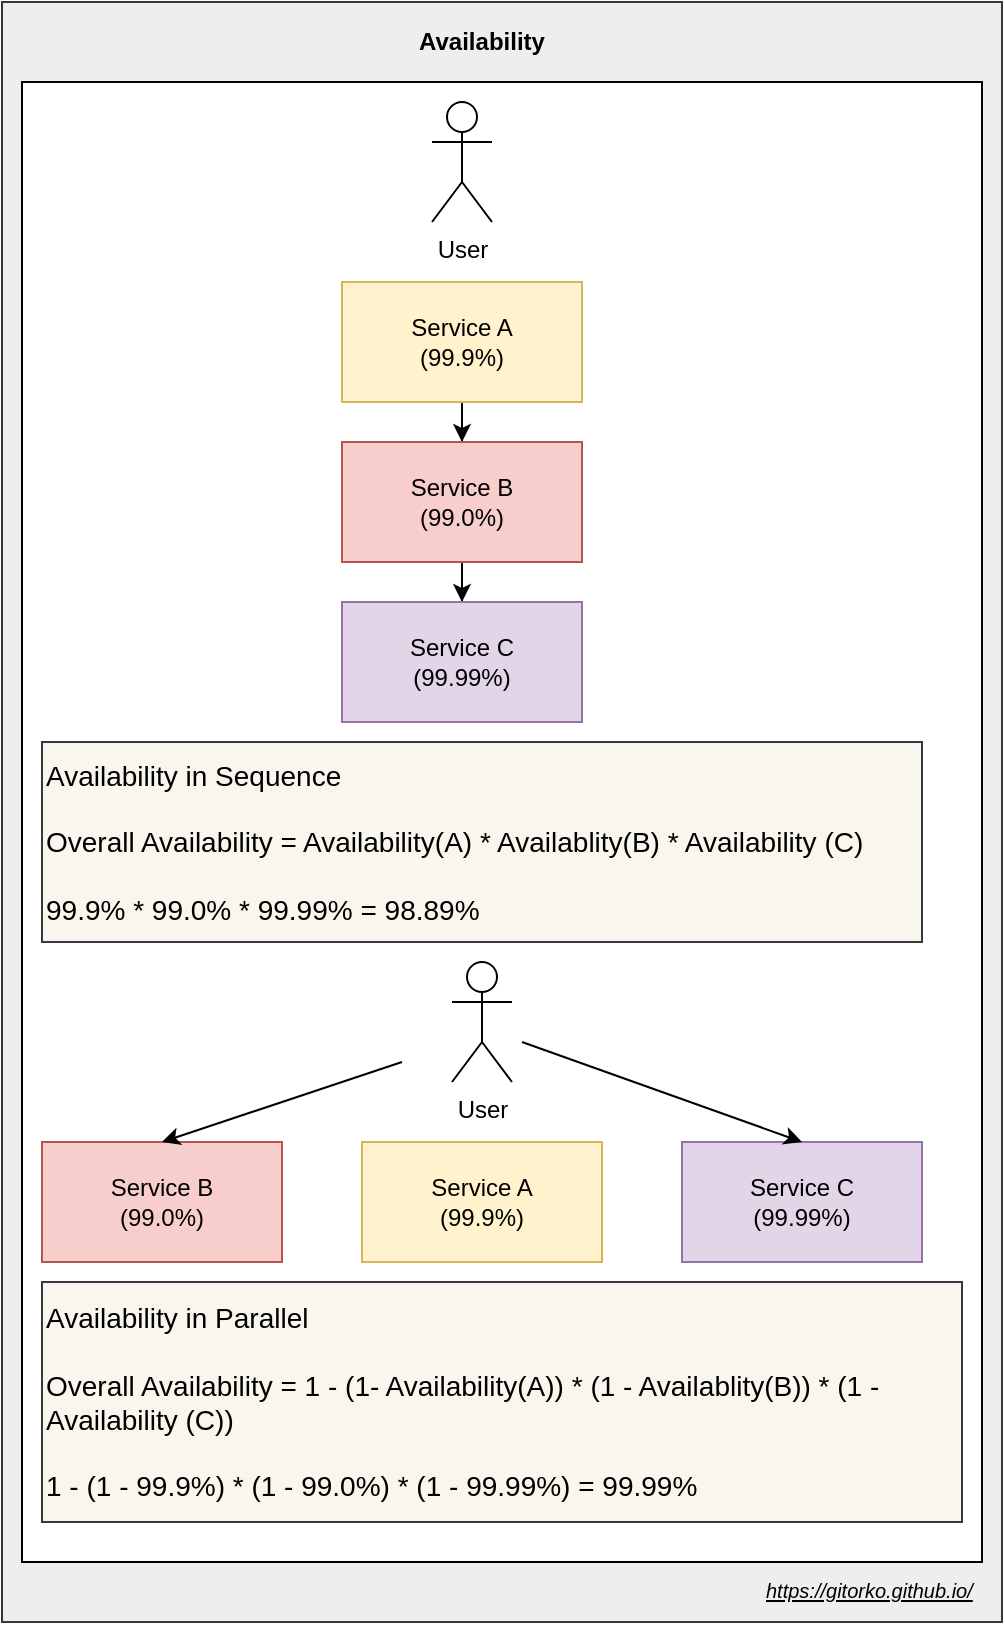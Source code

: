 <mxfile version="12.6.5" type="device"><diagram id="gA46wVNar-Uf74BJI9fu" name="Page-1"><mxGraphModel dx="1106" dy="852" grid="1" gridSize="10" guides="1" tooltips="1" connect="1" arrows="1" fold="1" page="1" pageScale="1" pageWidth="500" pageHeight="1200" math="0" shadow="0"><root><mxCell id="0"/><mxCell id="1" parent="0"/><mxCell id="ztEtVv_o1G6KOS6KlFAZ-18" value="" style="rounded=0;whiteSpace=wrap;html=1;strokeColor=#36393d;fillColor=#eeeeee;" parent="1" vertex="1"><mxGeometry x="30" y="110" width="500" height="810" as="geometry"/></mxCell><mxCell id="ztEtVv_o1G6KOS6KlFAZ-16" value="" style="rounded=0;whiteSpace=wrap;html=1;strokeColor=#000000;fillColor=#ffffff;" parent="1" vertex="1"><mxGeometry x="40" y="150" width="480" height="740" as="geometry"/></mxCell><mxCell id="ztEtVv_o1G6KOS6KlFAZ-3" value="" style="edgeStyle=orthogonalEdgeStyle;rounded=0;orthogonalLoop=1;jettySize=auto;html=1;" parent="1" source="ztEtVv_o1G6KOS6KlFAZ-1" target="ztEtVv_o1G6KOS6KlFAZ-2" edge="1"><mxGeometry relative="1" as="geometry"/></mxCell><mxCell id="ztEtVv_o1G6KOS6KlFAZ-1" value="Service A&lt;br&gt;(99.9%)" style="rounded=0;whiteSpace=wrap;html=1;fillColor=#fff2cc;strokeColor=#d6b656;" parent="1" vertex="1"><mxGeometry x="200" y="250" width="120" height="60" as="geometry"/></mxCell><mxCell id="ztEtVv_o1G6KOS6KlFAZ-5" value="" style="edgeStyle=orthogonalEdgeStyle;rounded=0;orthogonalLoop=1;jettySize=auto;html=1;" parent="1" source="ztEtVv_o1G6KOS6KlFAZ-2" target="ztEtVv_o1G6KOS6KlFAZ-4" edge="1"><mxGeometry relative="1" as="geometry"/></mxCell><mxCell id="ztEtVv_o1G6KOS6KlFAZ-2" value="Service B&lt;br&gt;(99.0%)" style="rounded=0;whiteSpace=wrap;html=1;fillColor=#f8cecc;strokeColor=#b85450;" parent="1" vertex="1"><mxGeometry x="200" y="330" width="120" height="60" as="geometry"/></mxCell><mxCell id="ztEtVv_o1G6KOS6KlFAZ-4" value="Service C&lt;br&gt;(99.99%)" style="rounded=0;whiteSpace=wrap;html=1;fillColor=#e1d5e7;strokeColor=#9673a6;" parent="1" vertex="1"><mxGeometry x="200" y="410" width="120" height="60" as="geometry"/></mxCell><mxCell id="ztEtVv_o1G6KOS6KlFAZ-6" value="User" style="shape=umlActor;verticalLabelPosition=bottom;labelBackgroundColor=#ffffff;verticalAlign=top;html=1;outlineConnect=0;" parent="1" vertex="1"><mxGeometry x="245" y="160" width="30" height="60" as="geometry"/></mxCell><mxCell id="ztEtVv_o1G6KOS6KlFAZ-8" value="&lt;font style=&quot;font-size: 14px&quot;&gt;Availability in Sequence&lt;br&gt;&lt;br&gt;Overall Availability = Availability(A) * Availablity(B) * Availability (C)&lt;br&gt;&lt;br&gt;99.9% * 99.0% * 99.99% = 98.89%&lt;/font&gt;" style="text;html=1;strokeColor=#36393d;fillColor=#f9f7ed;align=left;verticalAlign=middle;whiteSpace=wrap;rounded=0;fontStyle=0" parent="1" vertex="1"><mxGeometry x="50" y="480" width="440" height="100" as="geometry"/></mxCell><mxCell id="ztEtVv_o1G6KOS6KlFAZ-9" value="User" style="shape=umlActor;verticalLabelPosition=bottom;labelBackgroundColor=#ffffff;verticalAlign=top;html=1;outlineConnect=0;" parent="1" vertex="1"><mxGeometry x="255" y="590" width="30" height="60" as="geometry"/></mxCell><mxCell id="ztEtVv_o1G6KOS6KlFAZ-10" value="Service A&lt;br&gt;(99.9%)" style="rounded=0;whiteSpace=wrap;html=1;fillColor=#fff2cc;strokeColor=#d6b656;" parent="1" vertex="1"><mxGeometry x="210" y="680" width="120" height="60" as="geometry"/></mxCell><mxCell id="ztEtVv_o1G6KOS6KlFAZ-11" value="Service B&lt;br&gt;(99.0%)" style="rounded=0;whiteSpace=wrap;html=1;fillColor=#f8cecc;strokeColor=#b85450;" parent="1" vertex="1"><mxGeometry x="50" y="680" width="120" height="60" as="geometry"/></mxCell><mxCell id="ztEtVv_o1G6KOS6KlFAZ-12" value="Service C&lt;br&gt;(99.99%)" style="rounded=0;whiteSpace=wrap;html=1;fillColor=#e1d5e7;strokeColor=#9673a6;" parent="1" vertex="1"><mxGeometry x="370" y="680" width="120" height="60" as="geometry"/></mxCell><mxCell id="ztEtVv_o1G6KOS6KlFAZ-15" value="&lt;font style=&quot;font-size: 14px&quot;&gt;Availability in Parallel&lt;br&gt;&lt;br&gt;Overall Availability = 1 - (1- Availability(A)) * (1 - Availablity(B)) * (1 - Availability (C))&lt;br&gt;&lt;br&gt;1 - (1 - 99.9%) * (1 - 99.0%) * (1 - 99.99%) = 99.99%&lt;/font&gt;" style="text;html=1;strokeColor=#36393d;fillColor=#f9f7ed;align=left;verticalAlign=middle;whiteSpace=wrap;rounded=0;fontStyle=0" parent="1" vertex="1"><mxGeometry x="50" y="750" width="460" height="120" as="geometry"/></mxCell><UserObject label="&lt;i&gt;&lt;u&gt;&lt;font style=&quot;font-size: 10px&quot;&gt;https://gitorko.github.io/&lt;/font&gt;&lt;/u&gt;&lt;/i&gt;" link="https://gitorko.github.io/" id="ztEtVv_o1G6KOS6KlFAZ-19"><mxCell style="text;html=1;" parent="1" vertex="1"><mxGeometry x="410" y="890" width="110" height="30" as="geometry"/></mxCell></UserObject><mxCell id="ztEtVv_o1G6KOS6KlFAZ-20" value="Availability" style="text;html=1;strokeColor=none;fillColor=none;align=center;verticalAlign=middle;whiteSpace=wrap;rounded=0;fontStyle=1" parent="1" vertex="1"><mxGeometry x="220" y="120" width="100" height="20" as="geometry"/></mxCell><mxCell id="BvuF2j3634MiGP-k3BG0-2" value="" style="endArrow=classic;html=1;entryX=0.5;entryY=0;entryDx=0;entryDy=0;" parent="1" target="ztEtVv_o1G6KOS6KlFAZ-11" edge="1"><mxGeometry width="50" height="50" relative="1" as="geometry"><mxPoint x="230" y="640" as="sourcePoint"/><mxPoint x="280" y="620" as="targetPoint"/></mxGeometry></mxCell><mxCell id="BvuF2j3634MiGP-k3BG0-4" value="" style="endArrow=classic;html=1;entryX=0.5;entryY=0;entryDx=0;entryDy=0;" parent="1" target="ztEtVv_o1G6KOS6KlFAZ-12" edge="1"><mxGeometry width="50" height="50" relative="1" as="geometry"><mxPoint x="290" y="630" as="sourcePoint"/><mxPoint x="130" y="700" as="targetPoint"/></mxGeometry></mxCell></root></mxGraphModel></diagram></mxfile>